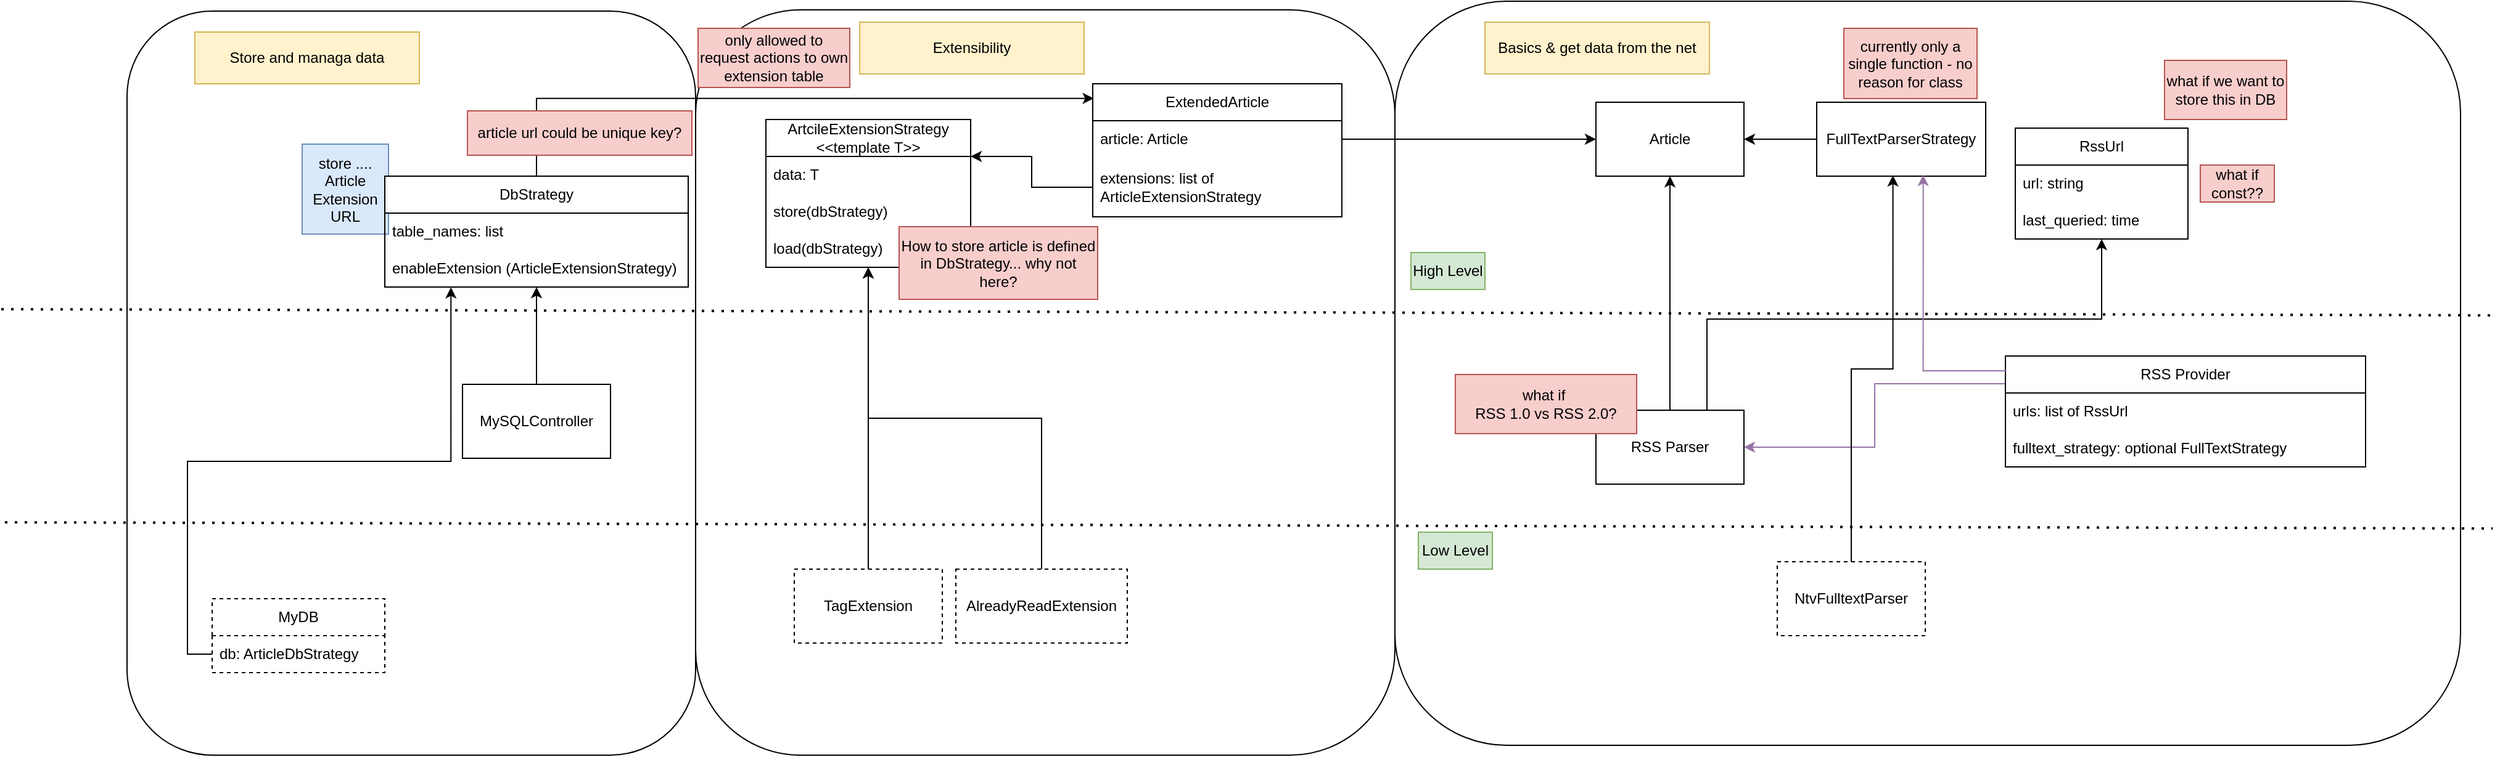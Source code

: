 <mxfile version="22.1.3" type="device">
  <diagram name="Page-1" id="BoX5YdQiLs7Y4vpTQvBh">
    <mxGraphModel dx="3406" dy="1143" grid="0" gridSize="10" guides="1" tooltips="1" connect="1" arrows="1" fold="1" page="0" pageScale="1" pageWidth="850" pageHeight="1100" math="0" shadow="0">
      <root>
        <mxCell id="0" />
        <mxCell id="1" parent="0" />
        <mxCell id="nxVx7_dRavxFJ4ZNRyQ2-77" value="" style="rounded=1;whiteSpace=wrap;html=1;fillColor=none;" vertex="1" parent="1">
          <mxGeometry x="-588" y="31" width="567" height="605" as="geometry" />
        </mxCell>
        <mxCell id="nxVx7_dRavxFJ4ZNRyQ2-62" value="" style="rounded=1;whiteSpace=wrap;html=1;fillColor=none;" vertex="1" parent="1">
          <mxGeometry x="-1049" y="32" width="461" height="604" as="geometry" />
        </mxCell>
        <mxCell id="nxVx7_dRavxFJ4ZNRyQ2-51" value="" style="rounded=1;whiteSpace=wrap;html=1;fillColor=none;" vertex="1" parent="1">
          <mxGeometry x="-21" y="24" width="864" height="604" as="geometry" />
        </mxCell>
        <mxCell id="RQOi3DFhsXTVPemu51mQ-3" value="Article" style="rounded=0;whiteSpace=wrap;html=1;" parent="1" vertex="1">
          <mxGeometry x="142" y="106" width="120" height="60" as="geometry" />
        </mxCell>
        <mxCell id="nxVx7_dRavxFJ4ZNRyQ2-33" style="edgeStyle=orthogonalEdgeStyle;rounded=0;orthogonalLoop=1;jettySize=auto;html=1;entryX=0.5;entryY=1;entryDx=0;entryDy=0;" edge="1" parent="1" source="yPHBwmK0Ij449FKn2H1W-2" target="RQOi3DFhsXTVPemu51mQ-3">
          <mxGeometry relative="1" as="geometry" />
        </mxCell>
        <mxCell id="nxVx7_dRavxFJ4ZNRyQ2-34" style="edgeStyle=orthogonalEdgeStyle;rounded=0;orthogonalLoop=1;jettySize=auto;html=1;exitX=0.75;exitY=0;exitDx=0;exitDy=0;" edge="1" parent="1" source="yPHBwmK0Ij449FKn2H1W-2" target="nxVx7_dRavxFJ4ZNRyQ2-17">
          <mxGeometry relative="1" as="geometry">
            <Array as="points">
              <mxPoint x="242" y="282" />
              <mxPoint x="431" y="282" />
            </Array>
          </mxGeometry>
        </mxCell>
        <mxCell id="yPHBwmK0Ij449FKn2H1W-2" value="RSS Parser" style="rounded=0;whiteSpace=wrap;html=1;" parent="1" vertex="1">
          <mxGeometry x="142" y="356" width="120" height="60" as="geometry" />
        </mxCell>
        <mxCell id="nxVx7_dRavxFJ4ZNRyQ2-50" style="edgeStyle=orthogonalEdgeStyle;rounded=0;orthogonalLoop=1;jettySize=auto;html=1;" edge="1" parent="1" source="nxVx7_dRavxFJ4ZNRyQ2-5" target="RQOi3DFhsXTVPemu51mQ-3">
          <mxGeometry relative="1" as="geometry" />
        </mxCell>
        <mxCell id="nxVx7_dRavxFJ4ZNRyQ2-5" value="FullTextParserStrategy" style="rounded=0;whiteSpace=wrap;html=1;" vertex="1" parent="1">
          <mxGeometry x="321" y="106" width="137" height="60" as="geometry" />
        </mxCell>
        <mxCell id="nxVx7_dRavxFJ4ZNRyQ2-146" style="edgeStyle=orthogonalEdgeStyle;rounded=0;orthogonalLoop=1;jettySize=auto;html=1;entryX=1;entryY=0.5;entryDx=0;entryDy=0;exitX=0;exitY=0.25;exitDx=0;exitDy=0;fillColor=#e1d5e7;strokeColor=#9673a6;" edge="1" parent="1" source="nxVx7_dRavxFJ4ZNRyQ2-8" target="yPHBwmK0Ij449FKn2H1W-2">
          <mxGeometry relative="1" as="geometry" />
        </mxCell>
        <mxCell id="nxVx7_dRavxFJ4ZNRyQ2-8" value="RSS Provider" style="swimlane;fontStyle=0;childLayout=stackLayout;horizontal=1;startSize=30;horizontalStack=0;resizeParent=1;resizeParentMax=0;resizeLast=0;collapsible=1;marginBottom=0;whiteSpace=wrap;html=1;" vertex="1" parent="1">
          <mxGeometry x="474" y="312" width="292" height="90" as="geometry" />
        </mxCell>
        <mxCell id="nxVx7_dRavxFJ4ZNRyQ2-11" value="urls: list of RssUrl" style="text;strokeColor=none;fillColor=none;align=left;verticalAlign=middle;spacingLeft=4;spacingRight=4;overflow=hidden;points=[[0,0.5],[1,0.5]];portConstraint=eastwest;rotatable=0;whiteSpace=wrap;html=1;" vertex="1" parent="nxVx7_dRavxFJ4ZNRyQ2-8">
          <mxGeometry y="30" width="292" height="30" as="geometry" />
        </mxCell>
        <mxCell id="nxVx7_dRavxFJ4ZNRyQ2-48" value="fulltext_strategy: optional FullTextStrategy" style="text;strokeColor=none;fillColor=none;align=left;verticalAlign=middle;spacingLeft=4;spacingRight=4;overflow=hidden;points=[[0,0.5],[1,0.5]];portConstraint=eastwest;rotatable=0;whiteSpace=wrap;html=1;" vertex="1" parent="nxVx7_dRavxFJ4ZNRyQ2-8">
          <mxGeometry y="60" width="292" height="30" as="geometry" />
        </mxCell>
        <mxCell id="nxVx7_dRavxFJ4ZNRyQ2-17" value="RssUrl" style="swimlane;fontStyle=0;childLayout=stackLayout;horizontal=1;startSize=30;horizontalStack=0;resizeParent=1;resizeParentMax=0;resizeLast=0;collapsible=1;marginBottom=0;whiteSpace=wrap;html=1;" vertex="1" parent="1">
          <mxGeometry x="482" y="127" width="140" height="90" as="geometry" />
        </mxCell>
        <mxCell id="nxVx7_dRavxFJ4ZNRyQ2-18" value="url: string" style="text;strokeColor=none;fillColor=none;align=left;verticalAlign=middle;spacingLeft=4;spacingRight=4;overflow=hidden;points=[[0,0.5],[1,0.5]];portConstraint=eastwest;rotatable=0;whiteSpace=wrap;html=1;" vertex="1" parent="nxVx7_dRavxFJ4ZNRyQ2-17">
          <mxGeometry y="30" width="140" height="30" as="geometry" />
        </mxCell>
        <mxCell id="nxVx7_dRavxFJ4ZNRyQ2-19" value="last_queried: time" style="text;strokeColor=none;fillColor=none;align=left;verticalAlign=middle;spacingLeft=4;spacingRight=4;overflow=hidden;points=[[0,0.5],[1,0.5]];portConstraint=eastwest;rotatable=0;whiteSpace=wrap;html=1;" vertex="1" parent="nxVx7_dRavxFJ4ZNRyQ2-17">
          <mxGeometry y="60" width="140" height="30" as="geometry" />
        </mxCell>
        <mxCell id="nxVx7_dRavxFJ4ZNRyQ2-21" value="what if const??" style="text;html=1;strokeColor=#b85450;fillColor=#f8cecc;align=center;verticalAlign=middle;whiteSpace=wrap;rounded=0;" vertex="1" parent="1">
          <mxGeometry x="632" y="157" width="60" height="30" as="geometry" />
        </mxCell>
        <mxCell id="nxVx7_dRavxFJ4ZNRyQ2-27" value="" style="endArrow=none;dashed=1;html=1;dashPattern=1 3;strokeWidth=2;rounded=0;" edge="1" parent="1">
          <mxGeometry width="50" height="50" relative="1" as="geometry">
            <mxPoint x="-1151" y="274" as="sourcePoint" />
            <mxPoint x="872" y="279" as="targetPoint" />
          </mxGeometry>
        </mxCell>
        <mxCell id="nxVx7_dRavxFJ4ZNRyQ2-28" value="" style="endArrow=none;dashed=1;html=1;dashPattern=1 3;strokeWidth=2;rounded=0;" edge="1" parent="1">
          <mxGeometry width="50" height="50" relative="1" as="geometry">
            <mxPoint x="-1148" y="447" as="sourcePoint" />
            <mxPoint x="869" y="452" as="targetPoint" />
          </mxGeometry>
        </mxCell>
        <mxCell id="nxVx7_dRavxFJ4ZNRyQ2-29" value="Low Level" style="text;html=1;strokeColor=#82b366;fillColor=#d5e8d4;align=center;verticalAlign=middle;whiteSpace=wrap;rounded=0;" vertex="1" parent="1">
          <mxGeometry x="-2" y="455" width="60" height="30" as="geometry" />
        </mxCell>
        <mxCell id="nxVx7_dRavxFJ4ZNRyQ2-31" value="High Level" style="text;html=1;strokeColor=#82b366;fillColor=#d5e8d4;align=center;verticalAlign=middle;whiteSpace=wrap;rounded=0;" vertex="1" parent="1">
          <mxGeometry x="-8" y="228" width="60" height="30" as="geometry" />
        </mxCell>
        <mxCell id="nxVx7_dRavxFJ4ZNRyQ2-44" value="NtvFulltextParser" style="rounded=0;whiteSpace=wrap;html=1;dashed=1;" vertex="1" parent="1">
          <mxGeometry x="289" y="479" width="120" height="60" as="geometry" />
        </mxCell>
        <mxCell id="nxVx7_dRavxFJ4ZNRyQ2-47" style="edgeStyle=orthogonalEdgeStyle;rounded=0;orthogonalLoop=1;jettySize=auto;html=1;entryX=0.451;entryY=0.99;entryDx=0;entryDy=0;entryPerimeter=0;" edge="1" parent="1" source="nxVx7_dRavxFJ4ZNRyQ2-44" target="nxVx7_dRavxFJ4ZNRyQ2-5">
          <mxGeometry relative="1" as="geometry" />
        </mxCell>
        <mxCell id="nxVx7_dRavxFJ4ZNRyQ2-52" value="Basics &amp;amp; get data from the net" style="text;html=1;strokeColor=#d6b656;fillColor=#fff2cc;align=center;verticalAlign=middle;whiteSpace=wrap;rounded=0;" vertex="1" parent="1">
          <mxGeometry x="52" y="41" width="182" height="42" as="geometry" />
        </mxCell>
        <mxCell id="nxVx7_dRavxFJ4ZNRyQ2-53" value="&lt;div&gt;what if&amp;nbsp;&lt;/div&gt;&lt;div&gt;RSS 1.0 vs RSS 2.0?&lt;/div&gt;" style="text;html=1;strokeColor=#b85450;fillColor=#f8cecc;align=center;verticalAlign=middle;whiteSpace=wrap;rounded=0;" vertex="1" parent="1">
          <mxGeometry x="28" y="327" width="147" height="48" as="geometry" />
        </mxCell>
        <mxCell id="nxVx7_dRavxFJ4ZNRyQ2-143" style="edgeStyle=orthogonalEdgeStyle;rounded=0;orthogonalLoop=1;jettySize=auto;html=1;" edge="1" parent="1" source="nxVx7_dRavxFJ4ZNRyQ2-57" target="nxVx7_dRavxFJ4ZNRyQ2-138">
          <mxGeometry relative="1" as="geometry" />
        </mxCell>
        <mxCell id="nxVx7_dRavxFJ4ZNRyQ2-57" value="MySQLController" style="rounded=0;whiteSpace=wrap;html=1;" vertex="1" parent="1">
          <mxGeometry x="-777" y="335" width="120" height="60" as="geometry" />
        </mxCell>
        <mxCell id="nxVx7_dRavxFJ4ZNRyQ2-60" value="Store and managa data" style="text;html=1;strokeColor=#d6b656;fillColor=#fff2cc;align=center;verticalAlign=middle;whiteSpace=wrap;rounded=0;" vertex="1" parent="1">
          <mxGeometry x="-994" y="49" width="182" height="42" as="geometry" />
        </mxCell>
        <mxCell id="nxVx7_dRavxFJ4ZNRyQ2-70" value="ArtcileExtensionStrategy&lt;br&gt;&amp;lt;&amp;lt;template T&amp;gt;&amp;gt;" style="swimlane;fontStyle=0;childLayout=stackLayout;horizontal=1;startSize=30;horizontalStack=0;resizeParent=1;resizeParentMax=0;resizeLast=0;collapsible=1;marginBottom=0;whiteSpace=wrap;html=1;" vertex="1" parent="1">
          <mxGeometry x="-531" y="120" width="166" height="120" as="geometry" />
        </mxCell>
        <mxCell id="nxVx7_dRavxFJ4ZNRyQ2-118" value="data: T" style="text;strokeColor=none;fillColor=none;align=left;verticalAlign=middle;spacingLeft=4;spacingRight=4;overflow=hidden;points=[[0,0.5],[1,0.5]];portConstraint=eastwest;rotatable=0;whiteSpace=wrap;html=1;" vertex="1" parent="nxVx7_dRavxFJ4ZNRyQ2-70">
          <mxGeometry y="30" width="166" height="30" as="geometry" />
        </mxCell>
        <mxCell id="nxVx7_dRavxFJ4ZNRyQ2-120" value="store(dbStrategy)" style="text;strokeColor=none;fillColor=none;align=left;verticalAlign=middle;spacingLeft=4;spacingRight=4;overflow=hidden;points=[[0,0.5],[1,0.5]];portConstraint=eastwest;rotatable=0;whiteSpace=wrap;html=1;" vertex="1" parent="nxVx7_dRavxFJ4ZNRyQ2-70">
          <mxGeometry y="60" width="166" height="30" as="geometry" />
        </mxCell>
        <mxCell id="nxVx7_dRavxFJ4ZNRyQ2-121" value="load(dbStrategy)" style="text;strokeColor=none;fillColor=none;align=left;verticalAlign=middle;spacingLeft=4;spacingRight=4;overflow=hidden;points=[[0,0.5],[1,0.5]];portConstraint=eastwest;rotatable=0;whiteSpace=wrap;html=1;" vertex="1" parent="nxVx7_dRavxFJ4ZNRyQ2-70">
          <mxGeometry y="90" width="166" height="30" as="geometry" />
        </mxCell>
        <mxCell id="nxVx7_dRavxFJ4ZNRyQ2-76" style="edgeStyle=orthogonalEdgeStyle;rounded=0;orthogonalLoop=1;jettySize=auto;html=1;" edge="1" parent="1" source="nxVx7_dRavxFJ4ZNRyQ2-75" target="nxVx7_dRavxFJ4ZNRyQ2-70">
          <mxGeometry relative="1" as="geometry" />
        </mxCell>
        <mxCell id="nxVx7_dRavxFJ4ZNRyQ2-75" value="TagExtension" style="rounded=0;whiteSpace=wrap;html=1;dashed=1;" vertex="1" parent="1">
          <mxGeometry x="-508" y="485" width="120" height="60" as="geometry" />
        </mxCell>
        <mxCell id="nxVx7_dRavxFJ4ZNRyQ2-78" value="Extensibility" style="text;html=1;strokeColor=#d6b656;fillColor=#fff2cc;align=center;verticalAlign=middle;whiteSpace=wrap;rounded=0;" vertex="1" parent="1">
          <mxGeometry x="-455" y="41" width="182" height="42" as="geometry" />
        </mxCell>
        <mxCell id="nxVx7_dRavxFJ4ZNRyQ2-83" value="MyDB" style="swimlane;fontStyle=0;childLayout=stackLayout;horizontal=1;startSize=30;horizontalStack=0;resizeParent=1;resizeParentMax=0;resizeLast=0;collapsible=1;marginBottom=0;whiteSpace=wrap;html=1;dashed=1;" vertex="1" parent="1">
          <mxGeometry x="-980" y="509" width="140" height="60" as="geometry" />
        </mxCell>
        <mxCell id="nxVx7_dRavxFJ4ZNRyQ2-84" value="db: ArticleDbStrategy" style="text;strokeColor=none;fillColor=none;align=left;verticalAlign=middle;spacingLeft=4;spacingRight=4;overflow=hidden;points=[[0,0.5],[1,0.5]];portConstraint=eastwest;rotatable=0;whiteSpace=wrap;html=1;" vertex="1" parent="nxVx7_dRavxFJ4ZNRyQ2-83">
          <mxGeometry y="30" width="140" height="30" as="geometry" />
        </mxCell>
        <mxCell id="nxVx7_dRavxFJ4ZNRyQ2-89" style="edgeStyle=orthogonalEdgeStyle;rounded=0;orthogonalLoop=1;jettySize=auto;html=1;exitX=0.003;exitY=0.133;exitDx=0;exitDy=0;entryX=0.63;entryY=0.983;entryDx=0;entryDy=0;entryPerimeter=0;fillColor=#e1d5e7;strokeColor=#9673a6;exitPerimeter=0;" edge="1" parent="1" source="nxVx7_dRavxFJ4ZNRyQ2-8" target="nxVx7_dRavxFJ4ZNRyQ2-5">
          <mxGeometry relative="1" as="geometry" />
        </mxCell>
        <mxCell id="nxVx7_dRavxFJ4ZNRyQ2-106" value="ExtendedArticle" style="swimlane;fontStyle=0;childLayout=stackLayout;horizontal=1;startSize=30;horizontalStack=0;resizeParent=1;resizeParentMax=0;resizeLast=0;collapsible=1;marginBottom=0;whiteSpace=wrap;html=1;" vertex="1" parent="1">
          <mxGeometry x="-266" y="91" width="202" height="108" as="geometry" />
        </mxCell>
        <mxCell id="nxVx7_dRavxFJ4ZNRyQ2-107" value="article: Article" style="text;strokeColor=none;fillColor=none;align=left;verticalAlign=middle;spacingLeft=4;spacingRight=4;overflow=hidden;points=[[0,0.5],[1,0.5]];portConstraint=eastwest;rotatable=0;whiteSpace=wrap;html=1;" vertex="1" parent="nxVx7_dRavxFJ4ZNRyQ2-106">
          <mxGeometry y="30" width="202" height="30" as="geometry" />
        </mxCell>
        <mxCell id="nxVx7_dRavxFJ4ZNRyQ2-108" value="extensions: list of ArticleExtensionStrategy" style="text;strokeColor=none;fillColor=none;align=left;verticalAlign=middle;spacingLeft=4;spacingRight=4;overflow=hidden;points=[[0,0.5],[1,0.5]];portConstraint=eastwest;rotatable=0;whiteSpace=wrap;html=1;" vertex="1" parent="nxVx7_dRavxFJ4ZNRyQ2-106">
          <mxGeometry y="60" width="202" height="48" as="geometry" />
        </mxCell>
        <mxCell id="nxVx7_dRavxFJ4ZNRyQ2-116" style="edgeStyle=orthogonalEdgeStyle;rounded=0;orthogonalLoop=1;jettySize=auto;html=1;exitX=1;exitY=0.5;exitDx=0;exitDy=0;entryX=0;entryY=0.5;entryDx=0;entryDy=0;" edge="1" parent="1" source="nxVx7_dRavxFJ4ZNRyQ2-107" target="RQOi3DFhsXTVPemu51mQ-3">
          <mxGeometry relative="1" as="geometry" />
        </mxCell>
        <mxCell id="nxVx7_dRavxFJ4ZNRyQ2-117" style="edgeStyle=orthogonalEdgeStyle;rounded=0;orthogonalLoop=1;jettySize=auto;html=1;exitX=0;exitY=0.5;exitDx=0;exitDy=0;entryX=1;entryY=0.25;entryDx=0;entryDy=0;" edge="1" parent="1" source="nxVx7_dRavxFJ4ZNRyQ2-108" target="nxVx7_dRavxFJ4ZNRyQ2-70">
          <mxGeometry relative="1" as="geometry" />
        </mxCell>
        <mxCell id="nxVx7_dRavxFJ4ZNRyQ2-123" value="How to store article is defined in DbStrategy... why not here?" style="text;html=1;strokeColor=#b85450;fillColor=#f8cecc;align=center;verticalAlign=middle;whiteSpace=wrap;rounded=0;" vertex="1" parent="1">
          <mxGeometry x="-423" y="207" width="161" height="59" as="geometry" />
        </mxCell>
        <mxCell id="nxVx7_dRavxFJ4ZNRyQ2-124" value="store .... &lt;br&gt;Article&lt;br&gt;Extension&lt;br&gt;URL" style="text;html=1;strokeColor=#6c8ebf;fillColor=#dae8fc;align=center;verticalAlign=middle;whiteSpace=wrap;rounded=0;" vertex="1" parent="1">
          <mxGeometry x="-907" y="140" width="70" height="73" as="geometry" />
        </mxCell>
        <mxCell id="nxVx7_dRavxFJ4ZNRyQ2-125" value="what if we want to store this in DB" style="text;html=1;strokeColor=#b85450;fillColor=#f8cecc;align=center;verticalAlign=middle;whiteSpace=wrap;rounded=0;" vertex="1" parent="1">
          <mxGeometry x="603" y="72" width="99" height="48" as="geometry" />
        </mxCell>
        <mxCell id="nxVx7_dRavxFJ4ZNRyQ2-127" style="edgeStyle=orthogonalEdgeStyle;rounded=0;orthogonalLoop=1;jettySize=auto;html=1;" edge="1" parent="1" source="nxVx7_dRavxFJ4ZNRyQ2-126" target="nxVx7_dRavxFJ4ZNRyQ2-70">
          <mxGeometry relative="1" as="geometry" />
        </mxCell>
        <mxCell id="nxVx7_dRavxFJ4ZNRyQ2-126" value="AlreadyReadExtension" style="rounded=0;whiteSpace=wrap;html=1;dashed=1;" vertex="1" parent="1">
          <mxGeometry x="-377" y="485" width="139" height="60" as="geometry" />
        </mxCell>
        <mxCell id="nxVx7_dRavxFJ4ZNRyQ2-136" value="only allowed to request actions to own extension table" style="text;html=1;strokeColor=#b85450;fillColor=#f8cecc;align=center;verticalAlign=middle;whiteSpace=wrap;rounded=0;" vertex="1" parent="1">
          <mxGeometry x="-586" y="46" width="123" height="48" as="geometry" />
        </mxCell>
        <mxCell id="nxVx7_dRavxFJ4ZNRyQ2-138" value="DbStrategy" style="swimlane;fontStyle=0;childLayout=stackLayout;horizontal=1;startSize=30;horizontalStack=0;resizeParent=1;resizeParentMax=0;resizeLast=0;collapsible=1;marginBottom=0;whiteSpace=wrap;html=1;" vertex="1" parent="1">
          <mxGeometry x="-840" y="166" width="246" height="90" as="geometry" />
        </mxCell>
        <mxCell id="nxVx7_dRavxFJ4ZNRyQ2-145" value="table_names: list" style="text;strokeColor=none;fillColor=none;align=left;verticalAlign=middle;spacingLeft=4;spacingRight=4;overflow=hidden;points=[[0,0.5],[1,0.5]];portConstraint=eastwest;rotatable=0;whiteSpace=wrap;html=1;" vertex="1" parent="nxVx7_dRavxFJ4ZNRyQ2-138">
          <mxGeometry y="30" width="246" height="30" as="geometry" />
        </mxCell>
        <mxCell id="nxVx7_dRavxFJ4ZNRyQ2-139" value="enableExtension (ArticleExtensionStrategy)" style="text;strokeColor=none;fillColor=none;align=left;verticalAlign=middle;spacingLeft=4;spacingRight=4;overflow=hidden;points=[[0,0.5],[1,0.5]];portConstraint=eastwest;rotatable=0;whiteSpace=wrap;html=1;" vertex="1" parent="nxVx7_dRavxFJ4ZNRyQ2-138">
          <mxGeometry y="60" width="246" height="30" as="geometry" />
        </mxCell>
        <mxCell id="nxVx7_dRavxFJ4ZNRyQ2-142" style="edgeStyle=orthogonalEdgeStyle;rounded=0;orthogonalLoop=1;jettySize=auto;html=1;exitX=0.5;exitY=0;exitDx=0;exitDy=0;entryX=0.004;entryY=0.11;entryDx=0;entryDy=0;entryPerimeter=0;" edge="1" parent="1" source="nxVx7_dRavxFJ4ZNRyQ2-138" target="nxVx7_dRavxFJ4ZNRyQ2-106">
          <mxGeometry relative="1" as="geometry" />
        </mxCell>
        <mxCell id="nxVx7_dRavxFJ4ZNRyQ2-135" value="article url could be unique key?" style="text;html=1;strokeColor=#b85450;fillColor=#f8cecc;align=center;verticalAlign=middle;whiteSpace=wrap;rounded=0;" vertex="1" parent="1">
          <mxGeometry x="-773" y="113" width="182" height="36" as="geometry" />
        </mxCell>
        <mxCell id="nxVx7_dRavxFJ4ZNRyQ2-144" style="edgeStyle=orthogonalEdgeStyle;rounded=0;orthogonalLoop=1;jettySize=auto;html=1;exitX=0;exitY=0.5;exitDx=0;exitDy=0;entryX=0.218;entryY=1.007;entryDx=0;entryDy=0;entryPerimeter=0;" edge="1" parent="1" source="nxVx7_dRavxFJ4ZNRyQ2-84" target="nxVx7_dRavxFJ4ZNRyQ2-139">
          <mxGeometry relative="1" as="geometry" />
        </mxCell>
        <mxCell id="nxVx7_dRavxFJ4ZNRyQ2-147" value="currently only a single function - no reason for class" style="text;html=1;strokeColor=#b85450;fillColor=#f8cecc;align=center;verticalAlign=middle;whiteSpace=wrap;rounded=0;" vertex="1" parent="1">
          <mxGeometry x="343" y="46" width="108" height="57" as="geometry" />
        </mxCell>
      </root>
    </mxGraphModel>
  </diagram>
</mxfile>
